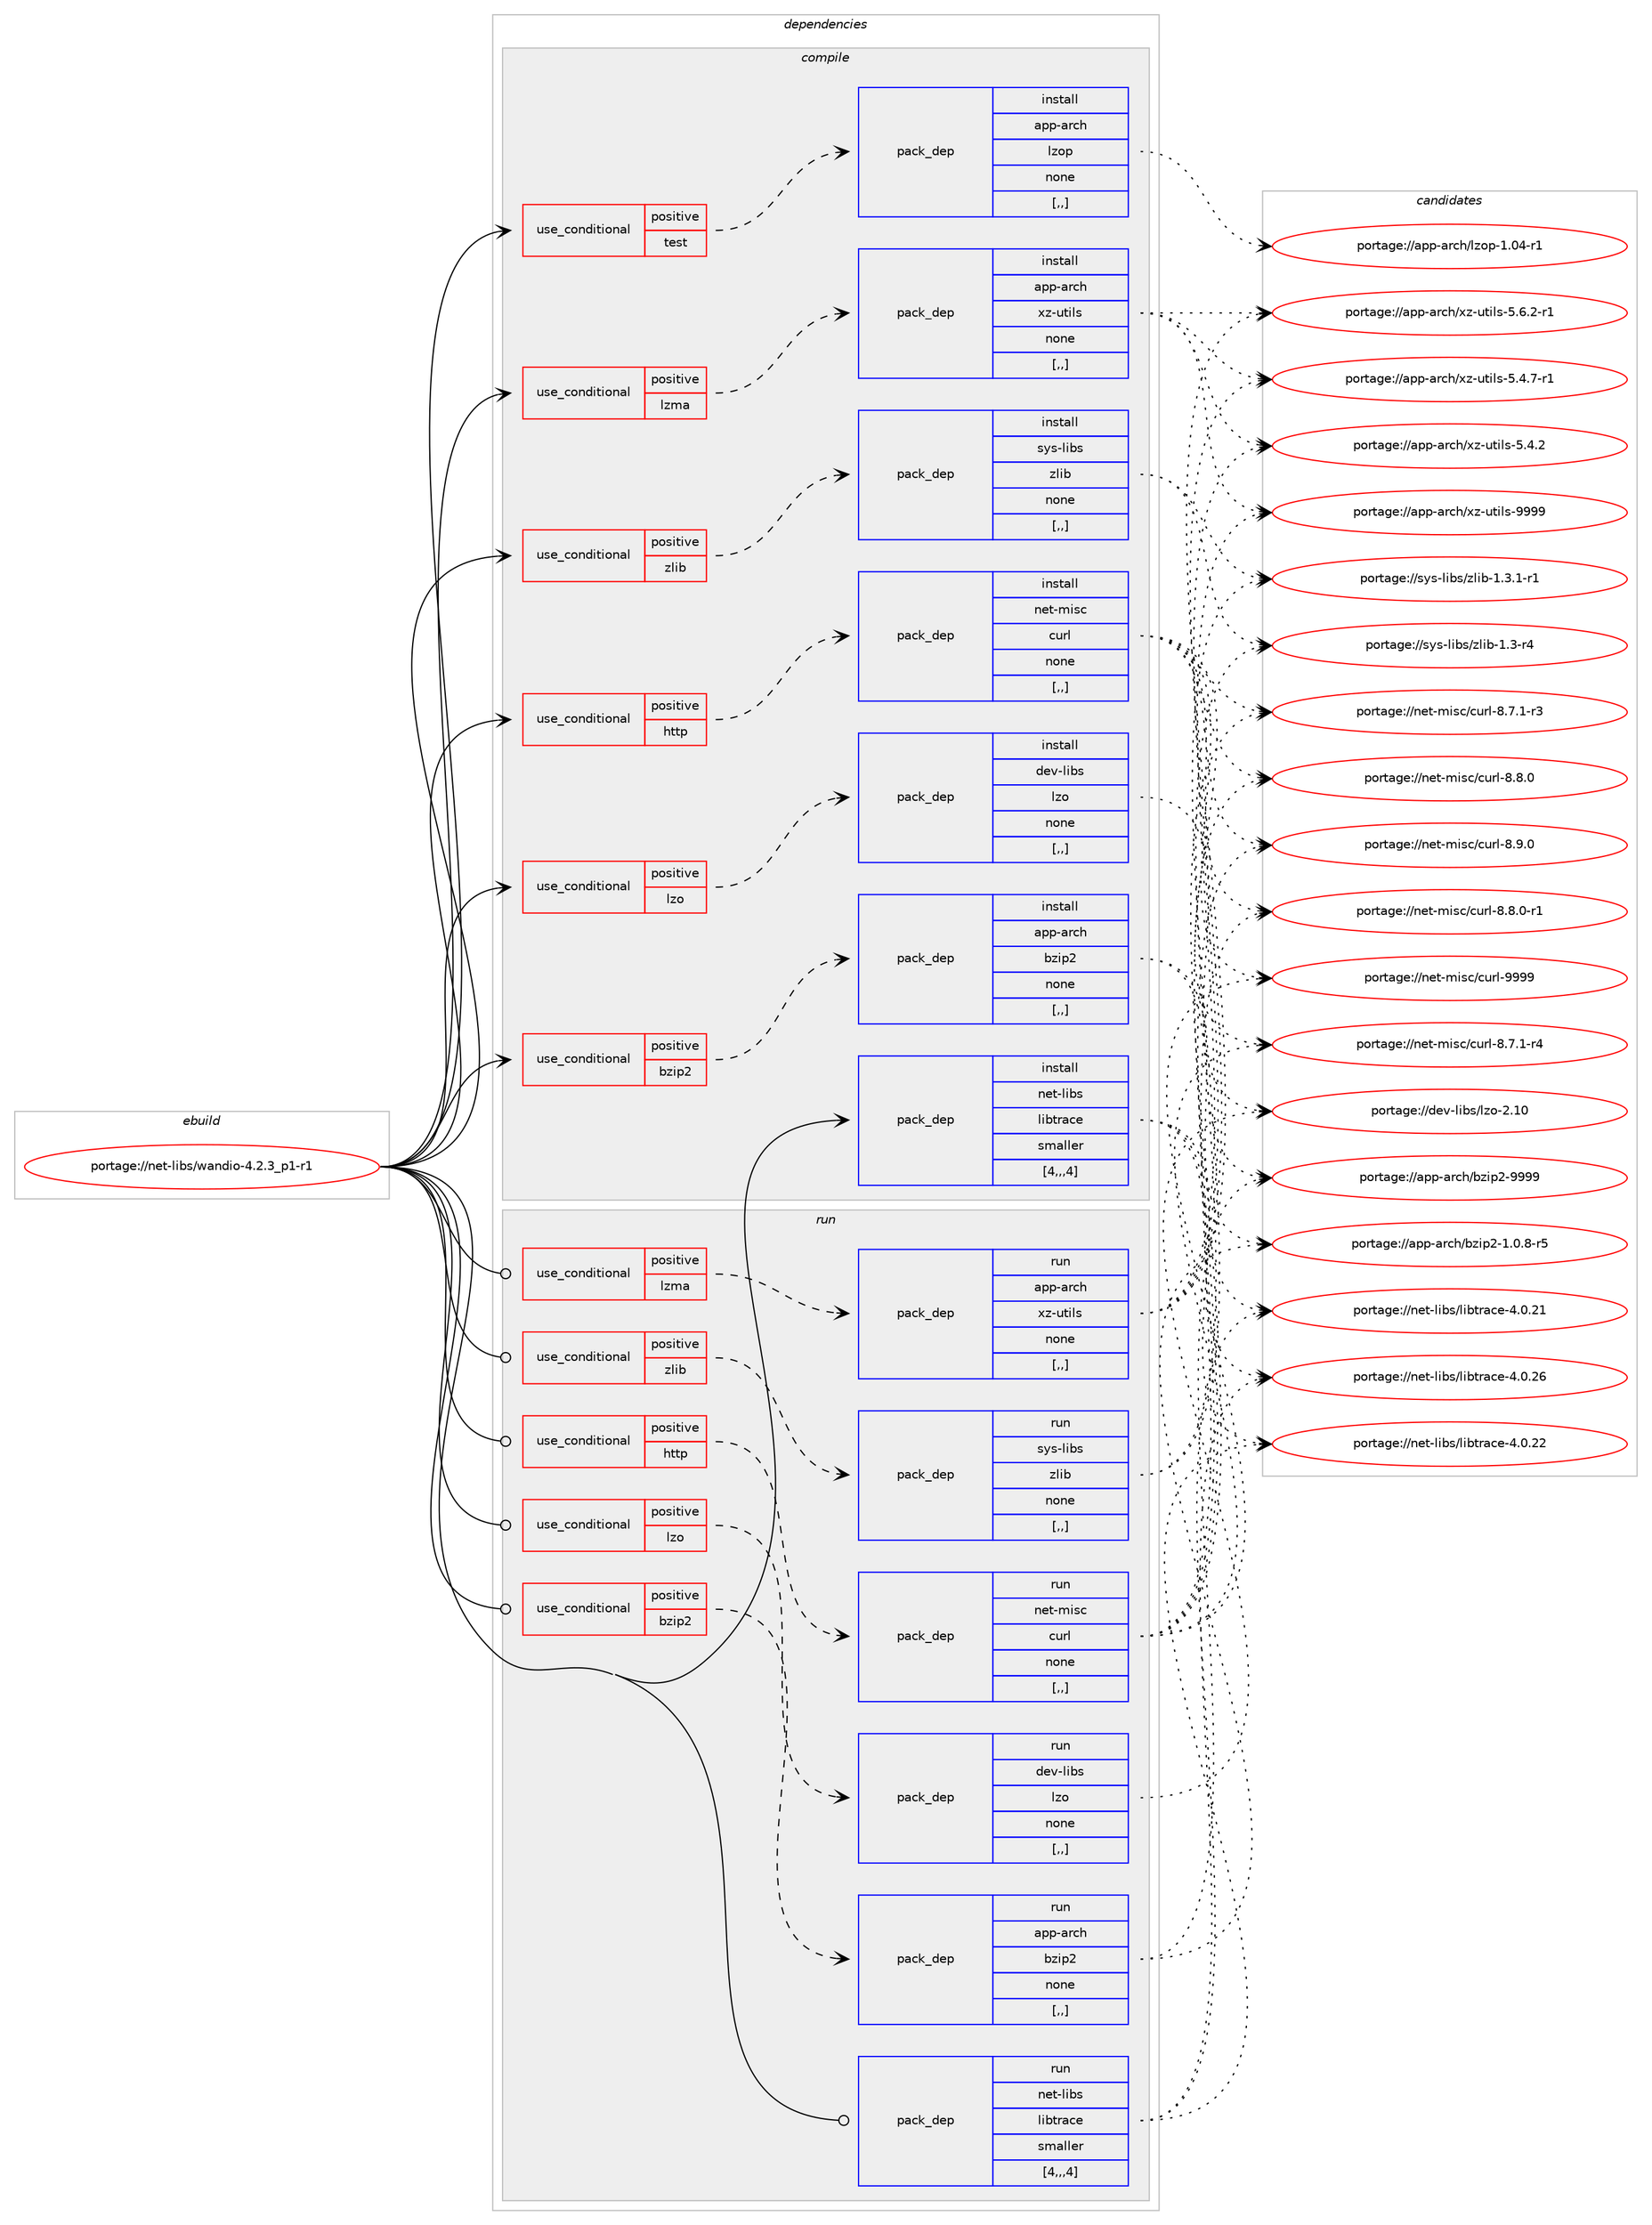 digraph prolog {

# *************
# Graph options
# *************

newrank=true;
concentrate=true;
compound=true;
graph [rankdir=LR,fontname=Helvetica,fontsize=10,ranksep=1.5];#, ranksep=2.5, nodesep=0.2];
edge  [arrowhead=vee];
node  [fontname=Helvetica,fontsize=10];

# **********
# The ebuild
# **********

subgraph cluster_leftcol {
color=gray;
label=<<i>ebuild</i>>;
id [label="portage://net-libs/wandio-4.2.3_p1-r1", color=red, width=4, href="../net-libs/wandio-4.2.3_p1-r1.svg"];
}

# ****************
# The dependencies
# ****************

subgraph cluster_midcol {
color=gray;
label=<<i>dependencies</i>>;
subgraph cluster_compile {
fillcolor="#eeeeee";
style=filled;
label=<<i>compile</i>>;
subgraph cond94528 {
dependency361829 [label=<<TABLE BORDER="0" CELLBORDER="1" CELLSPACING="0" CELLPADDING="4"><TR><TD ROWSPAN="3" CELLPADDING="10">use_conditional</TD></TR><TR><TD>positive</TD></TR><TR><TD>bzip2</TD></TR></TABLE>>, shape=none, color=red];
subgraph pack264640 {
dependency361830 [label=<<TABLE BORDER="0" CELLBORDER="1" CELLSPACING="0" CELLPADDING="4" WIDTH="220"><TR><TD ROWSPAN="6" CELLPADDING="30">pack_dep</TD></TR><TR><TD WIDTH="110">install</TD></TR><TR><TD>app-arch</TD></TR><TR><TD>bzip2</TD></TR><TR><TD>none</TD></TR><TR><TD>[,,]</TD></TR></TABLE>>, shape=none, color=blue];
}
dependency361829:e -> dependency361830:w [weight=20,style="dashed",arrowhead="vee"];
}
id:e -> dependency361829:w [weight=20,style="solid",arrowhead="vee"];
subgraph cond94529 {
dependency361831 [label=<<TABLE BORDER="0" CELLBORDER="1" CELLSPACING="0" CELLPADDING="4"><TR><TD ROWSPAN="3" CELLPADDING="10">use_conditional</TD></TR><TR><TD>positive</TD></TR><TR><TD>http</TD></TR></TABLE>>, shape=none, color=red];
subgraph pack264641 {
dependency361832 [label=<<TABLE BORDER="0" CELLBORDER="1" CELLSPACING="0" CELLPADDING="4" WIDTH="220"><TR><TD ROWSPAN="6" CELLPADDING="30">pack_dep</TD></TR><TR><TD WIDTH="110">install</TD></TR><TR><TD>net-misc</TD></TR><TR><TD>curl</TD></TR><TR><TD>none</TD></TR><TR><TD>[,,]</TD></TR></TABLE>>, shape=none, color=blue];
}
dependency361831:e -> dependency361832:w [weight=20,style="dashed",arrowhead="vee"];
}
id:e -> dependency361831:w [weight=20,style="solid",arrowhead="vee"];
subgraph cond94530 {
dependency361833 [label=<<TABLE BORDER="0" CELLBORDER="1" CELLSPACING="0" CELLPADDING="4"><TR><TD ROWSPAN="3" CELLPADDING="10">use_conditional</TD></TR><TR><TD>positive</TD></TR><TR><TD>lzma</TD></TR></TABLE>>, shape=none, color=red];
subgraph pack264642 {
dependency361834 [label=<<TABLE BORDER="0" CELLBORDER="1" CELLSPACING="0" CELLPADDING="4" WIDTH="220"><TR><TD ROWSPAN="6" CELLPADDING="30">pack_dep</TD></TR><TR><TD WIDTH="110">install</TD></TR><TR><TD>app-arch</TD></TR><TR><TD>xz-utils</TD></TR><TR><TD>none</TD></TR><TR><TD>[,,]</TD></TR></TABLE>>, shape=none, color=blue];
}
dependency361833:e -> dependency361834:w [weight=20,style="dashed",arrowhead="vee"];
}
id:e -> dependency361833:w [weight=20,style="solid",arrowhead="vee"];
subgraph cond94531 {
dependency361835 [label=<<TABLE BORDER="0" CELLBORDER="1" CELLSPACING="0" CELLPADDING="4"><TR><TD ROWSPAN="3" CELLPADDING="10">use_conditional</TD></TR><TR><TD>positive</TD></TR><TR><TD>lzo</TD></TR></TABLE>>, shape=none, color=red];
subgraph pack264643 {
dependency361836 [label=<<TABLE BORDER="0" CELLBORDER="1" CELLSPACING="0" CELLPADDING="4" WIDTH="220"><TR><TD ROWSPAN="6" CELLPADDING="30">pack_dep</TD></TR><TR><TD WIDTH="110">install</TD></TR><TR><TD>dev-libs</TD></TR><TR><TD>lzo</TD></TR><TR><TD>none</TD></TR><TR><TD>[,,]</TD></TR></TABLE>>, shape=none, color=blue];
}
dependency361835:e -> dependency361836:w [weight=20,style="dashed",arrowhead="vee"];
}
id:e -> dependency361835:w [weight=20,style="solid",arrowhead="vee"];
subgraph cond94532 {
dependency361837 [label=<<TABLE BORDER="0" CELLBORDER="1" CELLSPACING="0" CELLPADDING="4"><TR><TD ROWSPAN="3" CELLPADDING="10">use_conditional</TD></TR><TR><TD>positive</TD></TR><TR><TD>test</TD></TR></TABLE>>, shape=none, color=red];
subgraph pack264644 {
dependency361838 [label=<<TABLE BORDER="0" CELLBORDER="1" CELLSPACING="0" CELLPADDING="4" WIDTH="220"><TR><TD ROWSPAN="6" CELLPADDING="30">pack_dep</TD></TR><TR><TD WIDTH="110">install</TD></TR><TR><TD>app-arch</TD></TR><TR><TD>lzop</TD></TR><TR><TD>none</TD></TR><TR><TD>[,,]</TD></TR></TABLE>>, shape=none, color=blue];
}
dependency361837:e -> dependency361838:w [weight=20,style="dashed",arrowhead="vee"];
}
id:e -> dependency361837:w [weight=20,style="solid",arrowhead="vee"];
subgraph cond94533 {
dependency361839 [label=<<TABLE BORDER="0" CELLBORDER="1" CELLSPACING="0" CELLPADDING="4"><TR><TD ROWSPAN="3" CELLPADDING="10">use_conditional</TD></TR><TR><TD>positive</TD></TR><TR><TD>zlib</TD></TR></TABLE>>, shape=none, color=red];
subgraph pack264645 {
dependency361840 [label=<<TABLE BORDER="0" CELLBORDER="1" CELLSPACING="0" CELLPADDING="4" WIDTH="220"><TR><TD ROWSPAN="6" CELLPADDING="30">pack_dep</TD></TR><TR><TD WIDTH="110">install</TD></TR><TR><TD>sys-libs</TD></TR><TR><TD>zlib</TD></TR><TR><TD>none</TD></TR><TR><TD>[,,]</TD></TR></TABLE>>, shape=none, color=blue];
}
dependency361839:e -> dependency361840:w [weight=20,style="dashed",arrowhead="vee"];
}
id:e -> dependency361839:w [weight=20,style="solid",arrowhead="vee"];
subgraph pack264646 {
dependency361841 [label=<<TABLE BORDER="0" CELLBORDER="1" CELLSPACING="0" CELLPADDING="4" WIDTH="220"><TR><TD ROWSPAN="6" CELLPADDING="30">pack_dep</TD></TR><TR><TD WIDTH="110">install</TD></TR><TR><TD>net-libs</TD></TR><TR><TD>libtrace</TD></TR><TR><TD>smaller</TD></TR><TR><TD>[4,,,4]</TD></TR></TABLE>>, shape=none, color=blue];
}
id:e -> dependency361841:w [weight=20,style="solid",arrowhead="vee"];
}
subgraph cluster_compileandrun {
fillcolor="#eeeeee";
style=filled;
label=<<i>compile and run</i>>;
}
subgraph cluster_run {
fillcolor="#eeeeee";
style=filled;
label=<<i>run</i>>;
subgraph cond94534 {
dependency361842 [label=<<TABLE BORDER="0" CELLBORDER="1" CELLSPACING="0" CELLPADDING="4"><TR><TD ROWSPAN="3" CELLPADDING="10">use_conditional</TD></TR><TR><TD>positive</TD></TR><TR><TD>bzip2</TD></TR></TABLE>>, shape=none, color=red];
subgraph pack264647 {
dependency361843 [label=<<TABLE BORDER="0" CELLBORDER="1" CELLSPACING="0" CELLPADDING="4" WIDTH="220"><TR><TD ROWSPAN="6" CELLPADDING="30">pack_dep</TD></TR><TR><TD WIDTH="110">run</TD></TR><TR><TD>app-arch</TD></TR><TR><TD>bzip2</TD></TR><TR><TD>none</TD></TR><TR><TD>[,,]</TD></TR></TABLE>>, shape=none, color=blue];
}
dependency361842:e -> dependency361843:w [weight=20,style="dashed",arrowhead="vee"];
}
id:e -> dependency361842:w [weight=20,style="solid",arrowhead="odot"];
subgraph cond94535 {
dependency361844 [label=<<TABLE BORDER="0" CELLBORDER="1" CELLSPACING="0" CELLPADDING="4"><TR><TD ROWSPAN="3" CELLPADDING="10">use_conditional</TD></TR><TR><TD>positive</TD></TR><TR><TD>http</TD></TR></TABLE>>, shape=none, color=red];
subgraph pack264648 {
dependency361845 [label=<<TABLE BORDER="0" CELLBORDER="1" CELLSPACING="0" CELLPADDING="4" WIDTH="220"><TR><TD ROWSPAN="6" CELLPADDING="30">pack_dep</TD></TR><TR><TD WIDTH="110">run</TD></TR><TR><TD>net-misc</TD></TR><TR><TD>curl</TD></TR><TR><TD>none</TD></TR><TR><TD>[,,]</TD></TR></TABLE>>, shape=none, color=blue];
}
dependency361844:e -> dependency361845:w [weight=20,style="dashed",arrowhead="vee"];
}
id:e -> dependency361844:w [weight=20,style="solid",arrowhead="odot"];
subgraph cond94536 {
dependency361846 [label=<<TABLE BORDER="0" CELLBORDER="1" CELLSPACING="0" CELLPADDING="4"><TR><TD ROWSPAN="3" CELLPADDING="10">use_conditional</TD></TR><TR><TD>positive</TD></TR><TR><TD>lzma</TD></TR></TABLE>>, shape=none, color=red];
subgraph pack264649 {
dependency361847 [label=<<TABLE BORDER="0" CELLBORDER="1" CELLSPACING="0" CELLPADDING="4" WIDTH="220"><TR><TD ROWSPAN="6" CELLPADDING="30">pack_dep</TD></TR><TR><TD WIDTH="110">run</TD></TR><TR><TD>app-arch</TD></TR><TR><TD>xz-utils</TD></TR><TR><TD>none</TD></TR><TR><TD>[,,]</TD></TR></TABLE>>, shape=none, color=blue];
}
dependency361846:e -> dependency361847:w [weight=20,style="dashed",arrowhead="vee"];
}
id:e -> dependency361846:w [weight=20,style="solid",arrowhead="odot"];
subgraph cond94537 {
dependency361848 [label=<<TABLE BORDER="0" CELLBORDER="1" CELLSPACING="0" CELLPADDING="4"><TR><TD ROWSPAN="3" CELLPADDING="10">use_conditional</TD></TR><TR><TD>positive</TD></TR><TR><TD>lzo</TD></TR></TABLE>>, shape=none, color=red];
subgraph pack264650 {
dependency361849 [label=<<TABLE BORDER="0" CELLBORDER="1" CELLSPACING="0" CELLPADDING="4" WIDTH="220"><TR><TD ROWSPAN="6" CELLPADDING="30">pack_dep</TD></TR><TR><TD WIDTH="110">run</TD></TR><TR><TD>dev-libs</TD></TR><TR><TD>lzo</TD></TR><TR><TD>none</TD></TR><TR><TD>[,,]</TD></TR></TABLE>>, shape=none, color=blue];
}
dependency361848:e -> dependency361849:w [weight=20,style="dashed",arrowhead="vee"];
}
id:e -> dependency361848:w [weight=20,style="solid",arrowhead="odot"];
subgraph cond94538 {
dependency361850 [label=<<TABLE BORDER="0" CELLBORDER="1" CELLSPACING="0" CELLPADDING="4"><TR><TD ROWSPAN="3" CELLPADDING="10">use_conditional</TD></TR><TR><TD>positive</TD></TR><TR><TD>zlib</TD></TR></TABLE>>, shape=none, color=red];
subgraph pack264651 {
dependency361851 [label=<<TABLE BORDER="0" CELLBORDER="1" CELLSPACING="0" CELLPADDING="4" WIDTH="220"><TR><TD ROWSPAN="6" CELLPADDING="30">pack_dep</TD></TR><TR><TD WIDTH="110">run</TD></TR><TR><TD>sys-libs</TD></TR><TR><TD>zlib</TD></TR><TR><TD>none</TD></TR><TR><TD>[,,]</TD></TR></TABLE>>, shape=none, color=blue];
}
dependency361850:e -> dependency361851:w [weight=20,style="dashed",arrowhead="vee"];
}
id:e -> dependency361850:w [weight=20,style="solid",arrowhead="odot"];
subgraph pack264652 {
dependency361852 [label=<<TABLE BORDER="0" CELLBORDER="1" CELLSPACING="0" CELLPADDING="4" WIDTH="220"><TR><TD ROWSPAN="6" CELLPADDING="30">pack_dep</TD></TR><TR><TD WIDTH="110">run</TD></TR><TR><TD>net-libs</TD></TR><TR><TD>libtrace</TD></TR><TR><TD>smaller</TD></TR><TR><TD>[4,,,4]</TD></TR></TABLE>>, shape=none, color=blue];
}
id:e -> dependency361852:w [weight=20,style="solid",arrowhead="odot"];
}
}

# **************
# The candidates
# **************

subgraph cluster_choices {
rank=same;
color=gray;
label=<<i>candidates</i>>;

subgraph choice264640 {
color=black;
nodesep=1;
choice971121124597114991044798122105112504557575757 [label="portage://app-arch/bzip2-9999", color=red, width=4,href="../app-arch/bzip2-9999.svg"];
choice971121124597114991044798122105112504549464846564511453 [label="portage://app-arch/bzip2-1.0.8-r5", color=red, width=4,href="../app-arch/bzip2-1.0.8-r5.svg"];
dependency361830:e -> choice971121124597114991044798122105112504557575757:w [style=dotted,weight="100"];
dependency361830:e -> choice971121124597114991044798122105112504549464846564511453:w [style=dotted,weight="100"];
}
subgraph choice264641 {
color=black;
nodesep=1;
choice110101116451091051159947991171141084557575757 [label="portage://net-misc/curl-9999", color=red, width=4,href="../net-misc/curl-9999.svg"];
choice11010111645109105115994799117114108455646574648 [label="portage://net-misc/curl-8.9.0", color=red, width=4,href="../net-misc/curl-8.9.0.svg"];
choice110101116451091051159947991171141084556465646484511449 [label="portage://net-misc/curl-8.8.0-r1", color=red, width=4,href="../net-misc/curl-8.8.0-r1.svg"];
choice11010111645109105115994799117114108455646564648 [label="portage://net-misc/curl-8.8.0", color=red, width=4,href="../net-misc/curl-8.8.0.svg"];
choice110101116451091051159947991171141084556465546494511452 [label="portage://net-misc/curl-8.7.1-r4", color=red, width=4,href="../net-misc/curl-8.7.1-r4.svg"];
choice110101116451091051159947991171141084556465546494511451 [label="portage://net-misc/curl-8.7.1-r3", color=red, width=4,href="../net-misc/curl-8.7.1-r3.svg"];
dependency361832:e -> choice110101116451091051159947991171141084557575757:w [style=dotted,weight="100"];
dependency361832:e -> choice11010111645109105115994799117114108455646574648:w [style=dotted,weight="100"];
dependency361832:e -> choice110101116451091051159947991171141084556465646484511449:w [style=dotted,weight="100"];
dependency361832:e -> choice11010111645109105115994799117114108455646564648:w [style=dotted,weight="100"];
dependency361832:e -> choice110101116451091051159947991171141084556465546494511452:w [style=dotted,weight="100"];
dependency361832:e -> choice110101116451091051159947991171141084556465546494511451:w [style=dotted,weight="100"];
}
subgraph choice264642 {
color=black;
nodesep=1;
choice9711211245971149910447120122451171161051081154557575757 [label="portage://app-arch/xz-utils-9999", color=red, width=4,href="../app-arch/xz-utils-9999.svg"];
choice9711211245971149910447120122451171161051081154553465446504511449 [label="portage://app-arch/xz-utils-5.6.2-r1", color=red, width=4,href="../app-arch/xz-utils-5.6.2-r1.svg"];
choice9711211245971149910447120122451171161051081154553465246554511449 [label="portage://app-arch/xz-utils-5.4.7-r1", color=red, width=4,href="../app-arch/xz-utils-5.4.7-r1.svg"];
choice971121124597114991044712012245117116105108115455346524650 [label="portage://app-arch/xz-utils-5.4.2", color=red, width=4,href="../app-arch/xz-utils-5.4.2.svg"];
dependency361834:e -> choice9711211245971149910447120122451171161051081154557575757:w [style=dotted,weight="100"];
dependency361834:e -> choice9711211245971149910447120122451171161051081154553465446504511449:w [style=dotted,weight="100"];
dependency361834:e -> choice9711211245971149910447120122451171161051081154553465246554511449:w [style=dotted,weight="100"];
dependency361834:e -> choice971121124597114991044712012245117116105108115455346524650:w [style=dotted,weight="100"];
}
subgraph choice264643 {
color=black;
nodesep=1;
choice1001011184510810598115471081221114550464948 [label="portage://dev-libs/lzo-2.10", color=red, width=4,href="../dev-libs/lzo-2.10.svg"];
dependency361836:e -> choice1001011184510810598115471081221114550464948:w [style=dotted,weight="100"];
}
subgraph choice264644 {
color=black;
nodesep=1;
choice971121124597114991044710812211111245494648524511449 [label="portage://app-arch/lzop-1.04-r1", color=red, width=4,href="../app-arch/lzop-1.04-r1.svg"];
dependency361838:e -> choice971121124597114991044710812211111245494648524511449:w [style=dotted,weight="100"];
}
subgraph choice264645 {
color=black;
nodesep=1;
choice115121115451081059811547122108105984549465146494511449 [label="portage://sys-libs/zlib-1.3.1-r1", color=red, width=4,href="../sys-libs/zlib-1.3.1-r1.svg"];
choice11512111545108105981154712210810598454946514511452 [label="portage://sys-libs/zlib-1.3-r4", color=red, width=4,href="../sys-libs/zlib-1.3-r4.svg"];
dependency361840:e -> choice115121115451081059811547122108105984549465146494511449:w [style=dotted,weight="100"];
dependency361840:e -> choice11512111545108105981154712210810598454946514511452:w [style=dotted,weight="100"];
}
subgraph choice264646 {
color=black;
nodesep=1;
choice11010111645108105981154710810598116114979910145524648465054 [label="portage://net-libs/libtrace-4.0.26", color=red, width=4,href="../net-libs/libtrace-4.0.26.svg"];
choice11010111645108105981154710810598116114979910145524648465050 [label="portage://net-libs/libtrace-4.0.22", color=red, width=4,href="../net-libs/libtrace-4.0.22.svg"];
choice11010111645108105981154710810598116114979910145524648465049 [label="portage://net-libs/libtrace-4.0.21", color=red, width=4,href="../net-libs/libtrace-4.0.21.svg"];
dependency361841:e -> choice11010111645108105981154710810598116114979910145524648465054:w [style=dotted,weight="100"];
dependency361841:e -> choice11010111645108105981154710810598116114979910145524648465050:w [style=dotted,weight="100"];
dependency361841:e -> choice11010111645108105981154710810598116114979910145524648465049:w [style=dotted,weight="100"];
}
subgraph choice264647 {
color=black;
nodesep=1;
choice971121124597114991044798122105112504557575757 [label="portage://app-arch/bzip2-9999", color=red, width=4,href="../app-arch/bzip2-9999.svg"];
choice971121124597114991044798122105112504549464846564511453 [label="portage://app-arch/bzip2-1.0.8-r5", color=red, width=4,href="../app-arch/bzip2-1.0.8-r5.svg"];
dependency361843:e -> choice971121124597114991044798122105112504557575757:w [style=dotted,weight="100"];
dependency361843:e -> choice971121124597114991044798122105112504549464846564511453:w [style=dotted,weight="100"];
}
subgraph choice264648 {
color=black;
nodesep=1;
choice110101116451091051159947991171141084557575757 [label="portage://net-misc/curl-9999", color=red, width=4,href="../net-misc/curl-9999.svg"];
choice11010111645109105115994799117114108455646574648 [label="portage://net-misc/curl-8.9.0", color=red, width=4,href="../net-misc/curl-8.9.0.svg"];
choice110101116451091051159947991171141084556465646484511449 [label="portage://net-misc/curl-8.8.0-r1", color=red, width=4,href="../net-misc/curl-8.8.0-r1.svg"];
choice11010111645109105115994799117114108455646564648 [label="portage://net-misc/curl-8.8.0", color=red, width=4,href="../net-misc/curl-8.8.0.svg"];
choice110101116451091051159947991171141084556465546494511452 [label="portage://net-misc/curl-8.7.1-r4", color=red, width=4,href="../net-misc/curl-8.7.1-r4.svg"];
choice110101116451091051159947991171141084556465546494511451 [label="portage://net-misc/curl-8.7.1-r3", color=red, width=4,href="../net-misc/curl-8.7.1-r3.svg"];
dependency361845:e -> choice110101116451091051159947991171141084557575757:w [style=dotted,weight="100"];
dependency361845:e -> choice11010111645109105115994799117114108455646574648:w [style=dotted,weight="100"];
dependency361845:e -> choice110101116451091051159947991171141084556465646484511449:w [style=dotted,weight="100"];
dependency361845:e -> choice11010111645109105115994799117114108455646564648:w [style=dotted,weight="100"];
dependency361845:e -> choice110101116451091051159947991171141084556465546494511452:w [style=dotted,weight="100"];
dependency361845:e -> choice110101116451091051159947991171141084556465546494511451:w [style=dotted,weight="100"];
}
subgraph choice264649 {
color=black;
nodesep=1;
choice9711211245971149910447120122451171161051081154557575757 [label="portage://app-arch/xz-utils-9999", color=red, width=4,href="../app-arch/xz-utils-9999.svg"];
choice9711211245971149910447120122451171161051081154553465446504511449 [label="portage://app-arch/xz-utils-5.6.2-r1", color=red, width=4,href="../app-arch/xz-utils-5.6.2-r1.svg"];
choice9711211245971149910447120122451171161051081154553465246554511449 [label="portage://app-arch/xz-utils-5.4.7-r1", color=red, width=4,href="../app-arch/xz-utils-5.4.7-r1.svg"];
choice971121124597114991044712012245117116105108115455346524650 [label="portage://app-arch/xz-utils-5.4.2", color=red, width=4,href="../app-arch/xz-utils-5.4.2.svg"];
dependency361847:e -> choice9711211245971149910447120122451171161051081154557575757:w [style=dotted,weight="100"];
dependency361847:e -> choice9711211245971149910447120122451171161051081154553465446504511449:w [style=dotted,weight="100"];
dependency361847:e -> choice9711211245971149910447120122451171161051081154553465246554511449:w [style=dotted,weight="100"];
dependency361847:e -> choice971121124597114991044712012245117116105108115455346524650:w [style=dotted,weight="100"];
}
subgraph choice264650 {
color=black;
nodesep=1;
choice1001011184510810598115471081221114550464948 [label="portage://dev-libs/lzo-2.10", color=red, width=4,href="../dev-libs/lzo-2.10.svg"];
dependency361849:e -> choice1001011184510810598115471081221114550464948:w [style=dotted,weight="100"];
}
subgraph choice264651 {
color=black;
nodesep=1;
choice115121115451081059811547122108105984549465146494511449 [label="portage://sys-libs/zlib-1.3.1-r1", color=red, width=4,href="../sys-libs/zlib-1.3.1-r1.svg"];
choice11512111545108105981154712210810598454946514511452 [label="portage://sys-libs/zlib-1.3-r4", color=red, width=4,href="../sys-libs/zlib-1.3-r4.svg"];
dependency361851:e -> choice115121115451081059811547122108105984549465146494511449:w [style=dotted,weight="100"];
dependency361851:e -> choice11512111545108105981154712210810598454946514511452:w [style=dotted,weight="100"];
}
subgraph choice264652 {
color=black;
nodesep=1;
choice11010111645108105981154710810598116114979910145524648465054 [label="portage://net-libs/libtrace-4.0.26", color=red, width=4,href="../net-libs/libtrace-4.0.26.svg"];
choice11010111645108105981154710810598116114979910145524648465050 [label="portage://net-libs/libtrace-4.0.22", color=red, width=4,href="../net-libs/libtrace-4.0.22.svg"];
choice11010111645108105981154710810598116114979910145524648465049 [label="portage://net-libs/libtrace-4.0.21", color=red, width=4,href="../net-libs/libtrace-4.0.21.svg"];
dependency361852:e -> choice11010111645108105981154710810598116114979910145524648465054:w [style=dotted,weight="100"];
dependency361852:e -> choice11010111645108105981154710810598116114979910145524648465050:w [style=dotted,weight="100"];
dependency361852:e -> choice11010111645108105981154710810598116114979910145524648465049:w [style=dotted,weight="100"];
}
}

}
